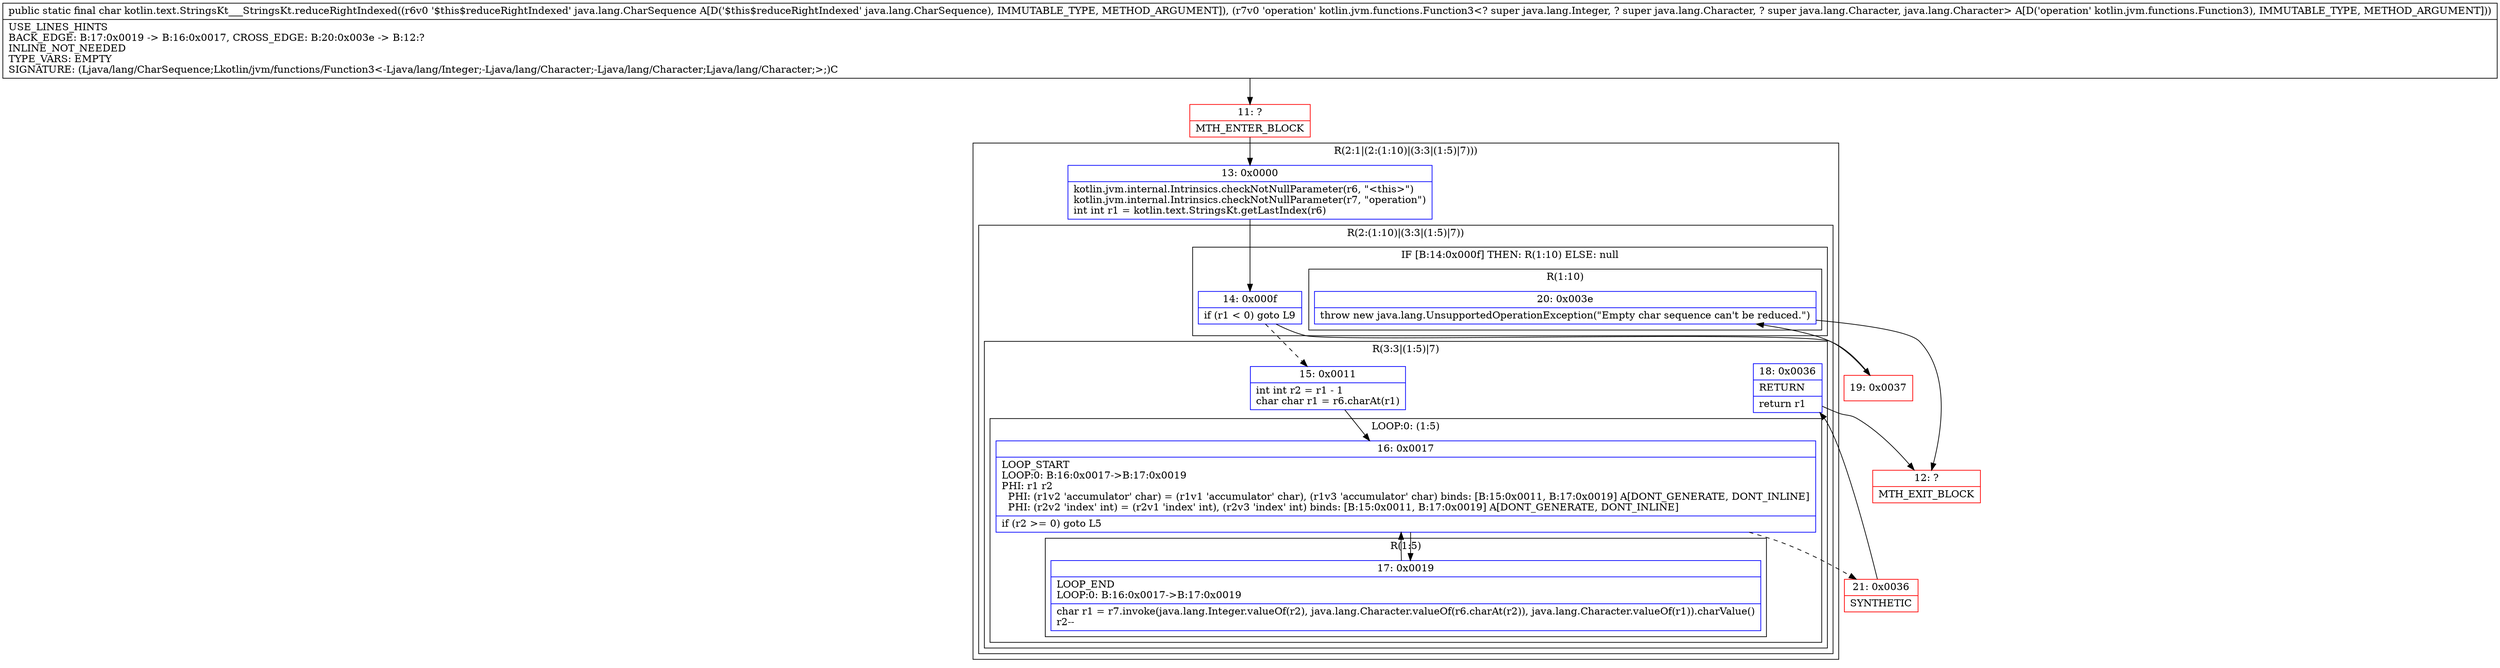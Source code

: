 digraph "CFG forkotlin.text.StringsKt___StringsKt.reduceRightIndexed(Ljava\/lang\/CharSequence;Lkotlin\/jvm\/functions\/Function3;)C" {
subgraph cluster_Region_825642586 {
label = "R(2:1|(2:(1:10)|(3:3|(1:5)|7)))";
node [shape=record,color=blue];
Node_13 [shape=record,label="{13\:\ 0x0000|kotlin.jvm.internal.Intrinsics.checkNotNullParameter(r6, \"\<this\>\")\lkotlin.jvm.internal.Intrinsics.checkNotNullParameter(r7, \"operation\")\lint int r1 = kotlin.text.StringsKt.getLastIndex(r6)\l}"];
subgraph cluster_Region_2090791202 {
label = "R(2:(1:10)|(3:3|(1:5)|7))";
node [shape=record,color=blue];
subgraph cluster_IfRegion_574594638 {
label = "IF [B:14:0x000f] THEN: R(1:10) ELSE: null";
node [shape=record,color=blue];
Node_14 [shape=record,label="{14\:\ 0x000f|if (r1 \< 0) goto L9\l}"];
subgraph cluster_Region_1113386863 {
label = "R(1:10)";
node [shape=record,color=blue];
Node_20 [shape=record,label="{20\:\ 0x003e|throw new java.lang.UnsupportedOperationException(\"Empty char sequence can't be reduced.\")\l}"];
}
}
subgraph cluster_Region_1416524445 {
label = "R(3:3|(1:5)|7)";
node [shape=record,color=blue];
Node_15 [shape=record,label="{15\:\ 0x0011|int int r2 = r1 \- 1\lchar char r1 = r6.charAt(r1)\l}"];
subgraph cluster_LoopRegion_1401807066 {
label = "LOOP:0: (1:5)";
node [shape=record,color=blue];
Node_16 [shape=record,label="{16\:\ 0x0017|LOOP_START\lLOOP:0: B:16:0x0017\-\>B:17:0x0019\lPHI: r1 r2 \l  PHI: (r1v2 'accumulator' char) = (r1v1 'accumulator' char), (r1v3 'accumulator' char) binds: [B:15:0x0011, B:17:0x0019] A[DONT_GENERATE, DONT_INLINE]\l  PHI: (r2v2 'index' int) = (r2v1 'index' int), (r2v3 'index' int) binds: [B:15:0x0011, B:17:0x0019] A[DONT_GENERATE, DONT_INLINE]\l|if (r2 \>= 0) goto L5\l}"];
subgraph cluster_Region_1347039343 {
label = "R(1:5)";
node [shape=record,color=blue];
Node_17 [shape=record,label="{17\:\ 0x0019|LOOP_END\lLOOP:0: B:16:0x0017\-\>B:17:0x0019\l|char r1 = r7.invoke(java.lang.Integer.valueOf(r2), java.lang.Character.valueOf(r6.charAt(r2)), java.lang.Character.valueOf(r1)).charValue()\lr2\-\-\l}"];
}
}
Node_18 [shape=record,label="{18\:\ 0x0036|RETURN\l|return r1\l}"];
}
}
}
Node_11 [shape=record,color=red,label="{11\:\ ?|MTH_ENTER_BLOCK\l}"];
Node_21 [shape=record,color=red,label="{21\:\ 0x0036|SYNTHETIC\l}"];
Node_12 [shape=record,color=red,label="{12\:\ ?|MTH_EXIT_BLOCK\l}"];
Node_19 [shape=record,color=red,label="{19\:\ 0x0037}"];
MethodNode[shape=record,label="{public static final char kotlin.text.StringsKt___StringsKt.reduceRightIndexed((r6v0 '$this$reduceRightIndexed' java.lang.CharSequence A[D('$this$reduceRightIndexed' java.lang.CharSequence), IMMUTABLE_TYPE, METHOD_ARGUMENT]), (r7v0 'operation' kotlin.jvm.functions.Function3\<? super java.lang.Integer, ? super java.lang.Character, ? super java.lang.Character, java.lang.Character\> A[D('operation' kotlin.jvm.functions.Function3), IMMUTABLE_TYPE, METHOD_ARGUMENT]))  | USE_LINES_HINTS\lBACK_EDGE: B:17:0x0019 \-\> B:16:0x0017, CROSS_EDGE: B:20:0x003e \-\> B:12:?\lINLINE_NOT_NEEDED\lTYPE_VARS: EMPTY\lSIGNATURE: (Ljava\/lang\/CharSequence;Lkotlin\/jvm\/functions\/Function3\<\-Ljava\/lang\/Integer;\-Ljava\/lang\/Character;\-Ljava\/lang\/Character;Ljava\/lang\/Character;\>;)C\l}"];
MethodNode -> Node_11;Node_13 -> Node_14;
Node_14 -> Node_15[style=dashed];
Node_14 -> Node_19;
Node_20 -> Node_12;
Node_15 -> Node_16;
Node_16 -> Node_17;
Node_16 -> Node_21[style=dashed];
Node_17 -> Node_16;
Node_18 -> Node_12;
Node_11 -> Node_13;
Node_21 -> Node_18;
Node_19 -> Node_20;
}

